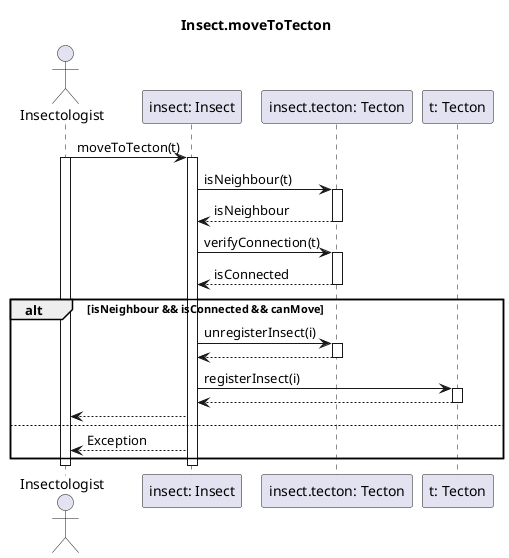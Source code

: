 @startuml Insectologist.moveToTecton

title Insect.moveToTecton

actor "Insectologist" as ins
participant "insect: Insect" as i
participant "insect.tecton: Tecton" as it
participant "t: Tecton" as t

ins -> i: moveToTecton(t)
activate ins
activate i

i -> it: isNeighbour(t)
activate it

i <-- it: isNeighbour
deactivate it

i -> it: verifyConnection(t)
activate it

i <-- it: isConnected
deactivate it

alt isNeighbour && isConnected && canMove

	i -> it: unregisterInsect(i)
	activate it

	i <-- it
	deactivate it

	i -> t: registerInsect(i)
	activate t

	i <-- t
	deactivate t

	ins <-- i
else
	ins <-- i: Exception
end

deactivate i

deactivate ins

@enduml